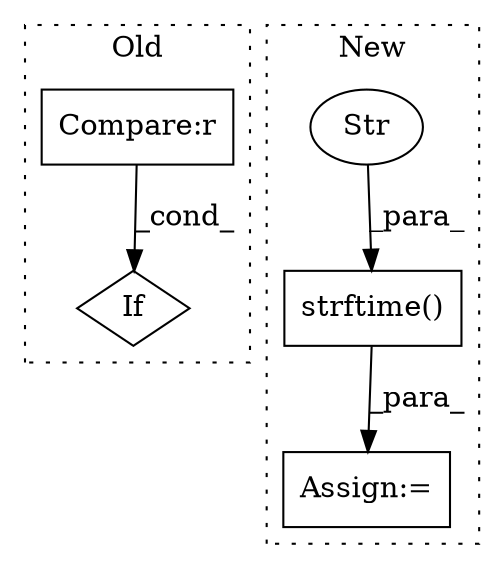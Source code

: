 digraph G {
subgraph cluster0 {
1 [label="If" a="96" s="10488" l="3" shape="diamond"];
5 [label="Compare:r" a="40" s="10491" l="15" shape="box"];
label = "Old";
style="dotted";
}
subgraph cluster1 {
2 [label="strftime()" a="75" s="8830,8862" l="22,1" shape="box"];
3 [label="Str" a="66" s="8852" l="10" shape="ellipse"];
4 [label="Assign:=" a="68" s="9202" l="3" shape="box"];
label = "New";
style="dotted";
}
2 -> 4 [label="_para_"];
3 -> 2 [label="_para_"];
5 -> 1 [label="_cond_"];
}